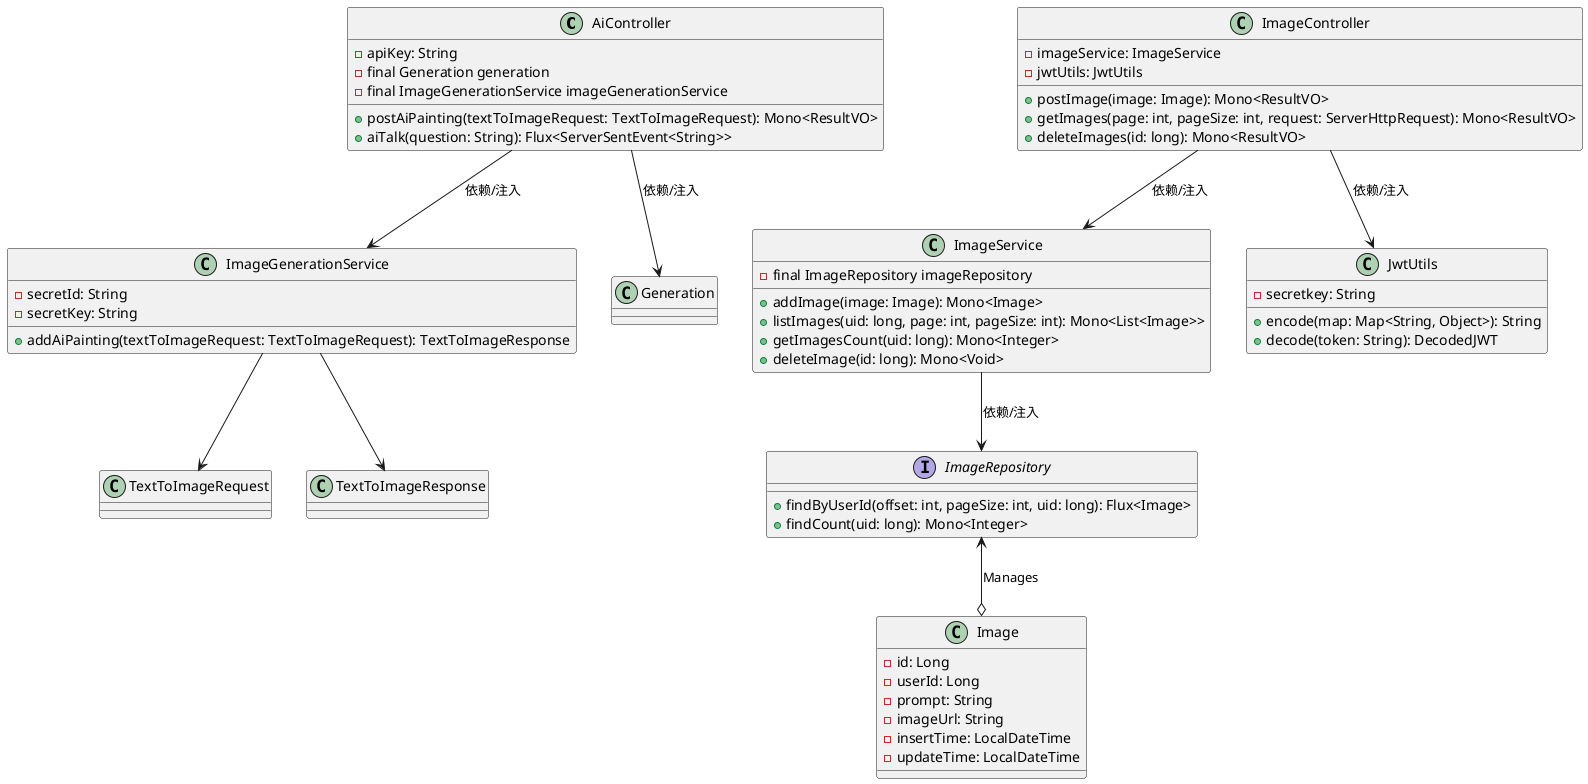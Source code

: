 @startuml

class AiController {
    - apiKey: String
    - final Generation generation
    - final ImageGenerationService imageGenerationService
    + postAiPainting(textToImageRequest: TextToImageRequest): Mono<ResultVO>
    + aiTalk(question: String): Flux<ServerSentEvent<String>>
}

class ImageGenerationService {
    - secretId: String
    - secretKey: String
    + addAiPainting(textToImageRequest: TextToImageRequest): TextToImageResponse
}

class ImageController {
    - imageService: ImageService
    - jwtUtils: JwtUtils
    + postImage(image: Image): Mono<ResultVO>
    + getImages(page: int, pageSize: int, request: ServerHttpRequest): Mono<ResultVO>
    + deleteImages(id: long): Mono<ResultVO>
}

class Image {
    - id: Long
    - userId: Long
    - prompt: String
    - imageUrl: String
    - insertTime: LocalDateTime
    - updateTime: LocalDateTime
}
interface ImageRepository {
    + findByUserId(offset: int, pageSize: int, uid: long): Flux<Image>
    + findCount(uid: long): Mono<Integer>
}

class ImageService {
    - final ImageRepository imageRepository
    + addImage(image: Image): Mono<Image>
    + listImages(uid: long, page: int, pageSize: int): Mono<List<Image>>
    + getImagesCount(uid: long): Mono<Integer>
    + deleteImage(id: long): Mono<Void>
}

class JwtUtils {
    - secretkey: String
    + encode(map: Map<String, Object>): String
    + decode(token: String): DecodedJWT
}

AiController --> Generation: "依赖/注入"
AiController --> ImageGenerationService: "依赖/注入"
ImageController --> ImageService: "依赖/注入"
ImageController --> JwtUtils: "依赖/注入"
ImageService --> ImageRepository: "依赖/注入"
ImageGenerationService --> TextToImageRequest
ImageGenerationService --> TextToImageResponse
ImageRepository <--o Image : Manages

@enduml
